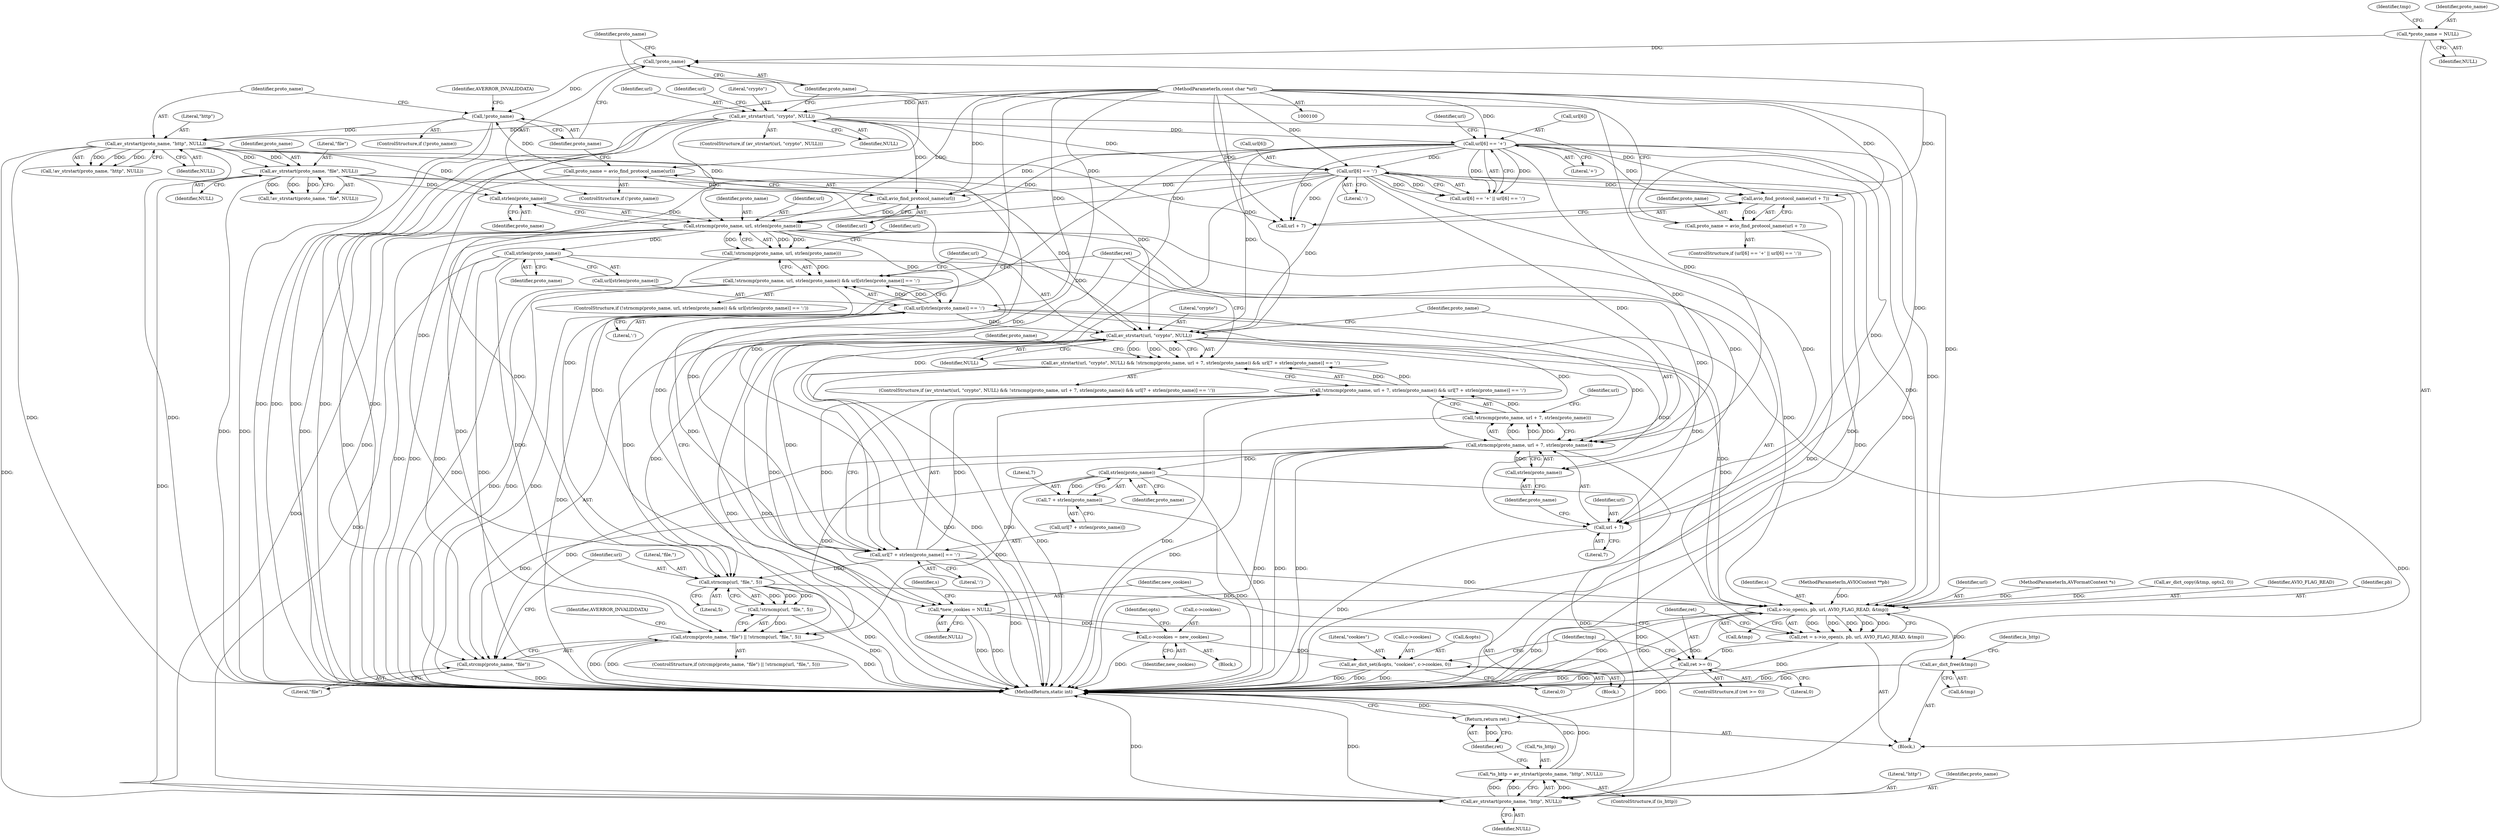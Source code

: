 digraph "1_FFmpeg_189ff4219644532bdfa7bab28dfedaee4d6d4021@API" {
"1000189" [label="(Call,strlen(proto_name))"];
"1000177" [label="(Call,av_strstart(proto_name, \"file\", NULL))"];
"1000172" [label="(Call,av_strstart(proto_name, \"http\", NULL))"];
"1000165" [label="(Call,!proto_name)"];
"1000158" [label="(Call,!proto_name)"];
"1000151" [label="(Call,proto_name = avio_find_protocol_name(url + 7))"];
"1000153" [label="(Call,avio_find_protocol_name(url + 7))"];
"1000141" [label="(Call,url[6] == '+')"];
"1000134" [label="(Call,av_strstart(url, \"crypto\", NULL))"];
"1000103" [label="(MethodParameterIn,const char *url)"];
"1000146" [label="(Call,url[6] == ':')"];
"1000119" [label="(Call,*proto_name = NULL)"];
"1000160" [label="(Call,proto_name = avio_find_protocol_name(url))"];
"1000162" [label="(Call,avio_find_protocol_name(url))"];
"1000186" [label="(Call,strncmp(proto_name, url, strlen(proto_name)))"];
"1000185" [label="(Call,!strncmp(proto_name, url, strlen(proto_name)))"];
"1000184" [label="(Call,!strncmp(proto_name, url, strlen(proto_name)) && url[strlen(proto_name)] == ':')"];
"1000191" [label="(Call,url[strlen(proto_name)] == ':')"];
"1000200" [label="(Call,av_strstart(url, \"crypto\", NULL))"];
"1000199" [label="(Call,av_strstart(url, \"crypto\", NULL) && !strncmp(proto_name, url + 7, strlen(proto_name)) && url[7 + strlen(proto_name)] == ':')"];
"1000206" [label="(Call,strncmp(proto_name, url + 7, strlen(proto_name)))"];
"1000205" [label="(Call,!strncmp(proto_name, url + 7, strlen(proto_name)))"];
"1000204" [label="(Call,!strncmp(proto_name, url + 7, strlen(proto_name)) && url[7 + strlen(proto_name)] == ':')"];
"1000218" [label="(Call,strlen(proto_name))"];
"1000216" [label="(Call,7 + strlen(proto_name))"];
"1000223" [label="(Call,strcmp(proto_name, \"file\") || !strncmp(url, \"file,\", 5))"];
"1000224" [label="(Call,strcmp(proto_name, \"file\"))"];
"1000296" [label="(Call,av_strstart(proto_name, \"http\", NULL))"];
"1000293" [label="(Call,*is_http = av_strstart(proto_name, \"http\", NULL))"];
"1000208" [label="(Call,url + 7)"];
"1000213" [label="(Call,url[7 + strlen(proto_name)] == ':')"];
"1000228" [label="(Call,strncmp(url, \"file,\", 5))"];
"1000227" [label="(Call,!strncmp(url, \"file,\", 5))"];
"1000236" [label="(Call,s->io_open(s, pb, url, AVIO_FLAG_READ, &tmp))"];
"1000234" [label="(Call,ret = s->io_open(s, pb, url, AVIO_FLAG_READ, &tmp))"];
"1000244" [label="(Call,ret >= 0)"];
"1000300" [label="(Return,return ret;)"];
"1000288" [label="(Call,av_dict_free(&tmp))"];
"1000249" [label="(Call,*new_cookies = NULL)"];
"1000275" [label="(Call,c->cookies = new_cookies)"];
"1000280" [label="(Call,av_dict_set(&opts, \"cookies\", c->cookies, 0))"];
"1000194" [label="(Call,strlen(proto_name))"];
"1000211" [label="(Call,strlen(proto_name))"];
"1000174" [label="(Literal,\"http\")"];
"1000209" [label="(Identifier,url)"];
"1000216" [label="(Call,7 + strlen(proto_name))"];
"1000235" [label="(Identifier,ret)"];
"1000146" [label="(Call,url[6] == ':')"];
"1000296" [label="(Call,av_strstart(proto_name, \"http\", NULL))"];
"1000234" [label="(Call,ret = s->io_open(s, pb, url, AVIO_FLAG_READ, &tmp))"];
"1000173" [label="(Identifier,proto_name)"];
"1000213" [label="(Call,url[7 + strlen(proto_name)] == ':')"];
"1000133" [label="(ControlStructure,if (av_strstart(url, \"crypto\", NULL)))"];
"1000243" [label="(ControlStructure,if (ret >= 0))"];
"1000237" [label="(Identifier,s)"];
"1000196" [label="(Literal,':')"];
"1000211" [label="(Call,strlen(proto_name))"];
"1000199" [label="(Call,av_strstart(url, \"crypto\", NULL) && !strncmp(proto_name, url + 7, strlen(proto_name)) && url[7 + strlen(proto_name)] == ':')"];
"1000226" [label="(Literal,\"file\")"];
"1000171" [label="(Call,!av_strstart(proto_name, \"http\", NULL))"];
"1000279" [label="(Identifier,new_cookies)"];
"1000291" [label="(ControlStructure,if (is_http))"];
"1000143" [label="(Identifier,url)"];
"1000193" [label="(Identifier,url)"];
"1000227" [label="(Call,!strncmp(url, \"file,\", 5))"];
"1000158" [label="(Call,!proto_name)"];
"1000236" [label="(Call,s->io_open(s, pb, url, AVIO_FLAG_READ, &tmp))"];
"1000220" [label="(Literal,':')"];
"1000140" [label="(Call,url[6] == '+' || url[6] == ':')"];
"1000102" [label="(MethodParameterIn,AVIOContext **pb)"];
"1000250" [label="(Identifier,new_cookies)"];
"1000218" [label="(Call,strlen(proto_name))"];
"1000151" [label="(Call,proto_name = avio_find_protocol_name(url + 7))"];
"1000270" [label="(Block,)"];
"1000247" [label="(Block,)"];
"1000208" [label="(Call,url + 7)"];
"1000125" [label="(Identifier,tmp)"];
"1000239" [label="(Identifier,url)"];
"1000301" [label="(Identifier,ret)"];
"1000179" [label="(Literal,\"file\")"];
"1000190" [label="(Identifier,proto_name)"];
"1000160" [label="(Call,proto_name = avio_find_protocol_name(url))"];
"1000206" [label="(Call,strncmp(proto_name, url + 7, strlen(proto_name)))"];
"1000298" [label="(Literal,\"http\")"];
"1000244" [label="(Call,ret >= 0)"];
"1000120" [label="(Identifier,proto_name)"];
"1000191" [label="(Call,url[strlen(proto_name)] == ':')"];
"1000288" [label="(Call,av_dict_free(&tmp))"];
"1000297" [label="(Identifier,proto_name)"];
"1000198" [label="(ControlStructure,if (av_strstart(url, \"crypto\", NULL) && !strncmp(proto_name, url + 7, strlen(proto_name)) && url[7 + strlen(proto_name)] == ':'))"];
"1000136" [label="(Literal,\"crypto\")"];
"1000203" [label="(Identifier,NULL)"];
"1000101" [label="(MethodParameterIn,AVFormatContext *s)"];
"1000282" [label="(Identifier,opts)"];
"1000284" [label="(Call,c->cookies)"];
"1000177" [label="(Call,av_strstart(proto_name, \"file\", NULL))"];
"1000180" [label="(Identifier,NULL)"];
"1000142" [label="(Call,url[6])"];
"1000153" [label="(Call,avio_find_protocol_name(url + 7))"];
"1000225" [label="(Identifier,proto_name)"];
"1000189" [label="(Call,strlen(proto_name))"];
"1000212" [label="(Identifier,proto_name)"];
"1000184" [label="(Call,!strncmp(proto_name, url, strlen(proto_name)) && url[strlen(proto_name)] == ':')"];
"1000299" [label="(Identifier,NULL)"];
"1000230" [label="(Literal,\"file,\")"];
"1000163" [label="(Identifier,url)"];
"1000187" [label="(Identifier,proto_name)"];
"1000152" [label="(Identifier,proto_name)"];
"1000147" [label="(Call,url[6])"];
"1000215" [label="(Identifier,url)"];
"1000141" [label="(Call,url[6] == '+')"];
"1000148" [label="(Identifier,url)"];
"1000229" [label="(Identifier,url)"];
"1000251" [label="(Identifier,NULL)"];
"1000103" [label="(MethodParameterIn,const char *url)"];
"1000224" [label="(Call,strcmp(proto_name, \"file\"))"];
"1000223" [label="(Call,strcmp(proto_name, \"file\") || !strncmp(url, \"file,\", 5))"];
"1000128" [label="(Call,av_dict_copy(&tmp, opts2, 0))"];
"1000205" [label="(Call,!strncmp(proto_name, url + 7, strlen(proto_name)))"];
"1000150" [label="(Literal,':')"];
"1000214" [label="(Call,url[7 + strlen(proto_name)])"];
"1000287" [label="(Literal,0)"];
"1000276" [label="(Call,c->cookies)"];
"1000161" [label="(Identifier,proto_name)"];
"1000256" [label="(Identifier,s)"];
"1000195" [label="(Identifier,proto_name)"];
"1000249" [label="(Call,*new_cookies = NULL)"];
"1000219" [label="(Identifier,proto_name)"];
"1000188" [label="(Identifier,url)"];
"1000240" [label="(Identifier,AVIO_FLAG_READ)"];
"1000293" [label="(Call,*is_http = av_strstart(proto_name, \"http\", NULL))"];
"1000281" [label="(Call,&opts)"];
"1000165" [label="(Call,!proto_name)"];
"1000233" [label="(Identifier,AVERROR_INVALIDDATA)"];
"1000246" [label="(Literal,0)"];
"1000302" [label="(MethodReturn,static int)"];
"1000245" [label="(Identifier,ret)"];
"1000283" [label="(Literal,\"cookies\")"];
"1000166" [label="(Identifier,proto_name)"];
"1000172" [label="(Call,av_strstart(proto_name, \"http\", NULL))"];
"1000134" [label="(Call,av_strstart(url, \"crypto\", NULL))"];
"1000280" [label="(Call,av_dict_set(&opts, \"cookies\", c->cookies, 0))"];
"1000202" [label="(Literal,\"crypto\")"];
"1000217" [label="(Literal,7)"];
"1000162" [label="(Call,avio_find_protocol_name(url))"];
"1000300" [label="(Return,return ret;)"];
"1000185" [label="(Call,!strncmp(proto_name, url, strlen(proto_name)))"];
"1000207" [label="(Identifier,proto_name)"];
"1000275" [label="(Call,c->cookies = new_cookies)"];
"1000194" [label="(Call,strlen(proto_name))"];
"1000294" [label="(Call,*is_http)"];
"1000178" [label="(Identifier,proto_name)"];
"1000289" [label="(Call,&tmp)"];
"1000119" [label="(Call,*proto_name = NULL)"];
"1000231" [label="(Literal,5)"];
"1000175" [label="(Identifier,NULL)"];
"1000228" [label="(Call,strncmp(url, \"file,\", 5))"];
"1000204" [label="(Call,!strncmp(proto_name, url + 7, strlen(proto_name)) && url[7 + strlen(proto_name)] == ':')"];
"1000139" [label="(ControlStructure,if (url[6] == '+' || url[6] == ':'))"];
"1000186" [label="(Call,strncmp(proto_name, url, strlen(proto_name)))"];
"1000290" [label="(Identifier,tmp)"];
"1000192" [label="(Call,url[strlen(proto_name)])"];
"1000201" [label="(Identifier,url)"];
"1000176" [label="(Call,!av_strstart(proto_name, \"file\", NULL))"];
"1000137" [label="(Identifier,NULL)"];
"1000210" [label="(Literal,7)"];
"1000238" [label="(Identifier,pb)"];
"1000222" [label="(ControlStructure,if (strcmp(proto_name, \"file\") || !strncmp(url, \"file,\", 5)))"];
"1000157" [label="(ControlStructure,if (!proto_name))"];
"1000241" [label="(Call,&tmp)"];
"1000121" [label="(Identifier,NULL)"];
"1000159" [label="(Identifier,proto_name)"];
"1000154" [label="(Call,url + 7)"];
"1000292" [label="(Identifier,is_http)"];
"1000168" [label="(Identifier,AVERROR_INVALIDDATA)"];
"1000135" [label="(Identifier,url)"];
"1000107" [label="(Block,)"];
"1000164" [label="(ControlStructure,if (!proto_name))"];
"1000200" [label="(Call,av_strstart(url, \"crypto\", NULL))"];
"1000183" [label="(ControlStructure,if (!strncmp(proto_name, url, strlen(proto_name)) && url[strlen(proto_name)] == ':'))"];
"1000145" [label="(Literal,'+')"];
"1000189" -> "1000186"  [label="AST: "];
"1000189" -> "1000190"  [label="CFG: "];
"1000190" -> "1000189"  [label="AST: "];
"1000186" -> "1000189"  [label="CFG: "];
"1000189" -> "1000186"  [label="DDG: "];
"1000177" -> "1000189"  [label="DDG: "];
"1000172" -> "1000189"  [label="DDG: "];
"1000177" -> "1000176"  [label="AST: "];
"1000177" -> "1000180"  [label="CFG: "];
"1000178" -> "1000177"  [label="AST: "];
"1000179" -> "1000177"  [label="AST: "];
"1000180" -> "1000177"  [label="AST: "];
"1000176" -> "1000177"  [label="CFG: "];
"1000177" -> "1000302"  [label="DDG: "];
"1000177" -> "1000302"  [label="DDG: "];
"1000177" -> "1000176"  [label="DDG: "];
"1000177" -> "1000176"  [label="DDG: "];
"1000177" -> "1000176"  [label="DDG: "];
"1000172" -> "1000177"  [label="DDG: "];
"1000172" -> "1000177"  [label="DDG: "];
"1000177" -> "1000200"  [label="DDG: "];
"1000177" -> "1000249"  [label="DDG: "];
"1000177" -> "1000296"  [label="DDG: "];
"1000172" -> "1000171"  [label="AST: "];
"1000172" -> "1000175"  [label="CFG: "];
"1000173" -> "1000172"  [label="AST: "];
"1000174" -> "1000172"  [label="AST: "];
"1000175" -> "1000172"  [label="AST: "];
"1000171" -> "1000172"  [label="CFG: "];
"1000172" -> "1000302"  [label="DDG: "];
"1000172" -> "1000302"  [label="DDG: "];
"1000172" -> "1000171"  [label="DDG: "];
"1000172" -> "1000171"  [label="DDG: "];
"1000172" -> "1000171"  [label="DDG: "];
"1000165" -> "1000172"  [label="DDG: "];
"1000134" -> "1000172"  [label="DDG: "];
"1000172" -> "1000200"  [label="DDG: "];
"1000172" -> "1000249"  [label="DDG: "];
"1000172" -> "1000296"  [label="DDG: "];
"1000165" -> "1000164"  [label="AST: "];
"1000165" -> "1000166"  [label="CFG: "];
"1000166" -> "1000165"  [label="AST: "];
"1000168" -> "1000165"  [label="CFG: "];
"1000173" -> "1000165"  [label="CFG: "];
"1000165" -> "1000302"  [label="DDG: "];
"1000165" -> "1000302"  [label="DDG: "];
"1000158" -> "1000165"  [label="DDG: "];
"1000160" -> "1000165"  [label="DDG: "];
"1000158" -> "1000157"  [label="AST: "];
"1000158" -> "1000159"  [label="CFG: "];
"1000159" -> "1000158"  [label="AST: "];
"1000161" -> "1000158"  [label="CFG: "];
"1000166" -> "1000158"  [label="CFG: "];
"1000151" -> "1000158"  [label="DDG: "];
"1000119" -> "1000158"  [label="DDG: "];
"1000151" -> "1000139"  [label="AST: "];
"1000151" -> "1000153"  [label="CFG: "];
"1000152" -> "1000151"  [label="AST: "];
"1000153" -> "1000151"  [label="AST: "];
"1000159" -> "1000151"  [label="CFG: "];
"1000151" -> "1000302"  [label="DDG: "];
"1000153" -> "1000151"  [label="DDG: "];
"1000153" -> "1000154"  [label="CFG: "];
"1000154" -> "1000153"  [label="AST: "];
"1000153" -> "1000302"  [label="DDG: "];
"1000141" -> "1000153"  [label="DDG: "];
"1000134" -> "1000153"  [label="DDG: "];
"1000146" -> "1000153"  [label="DDG: "];
"1000103" -> "1000153"  [label="DDG: "];
"1000141" -> "1000140"  [label="AST: "];
"1000141" -> "1000145"  [label="CFG: "];
"1000142" -> "1000141"  [label="AST: "];
"1000145" -> "1000141"  [label="AST: "];
"1000148" -> "1000141"  [label="CFG: "];
"1000140" -> "1000141"  [label="CFG: "];
"1000141" -> "1000302"  [label="DDG: "];
"1000141" -> "1000140"  [label="DDG: "];
"1000141" -> "1000140"  [label="DDG: "];
"1000134" -> "1000141"  [label="DDG: "];
"1000103" -> "1000141"  [label="DDG: "];
"1000141" -> "1000146"  [label="DDG: "];
"1000141" -> "1000154"  [label="DDG: "];
"1000141" -> "1000162"  [label="DDG: "];
"1000141" -> "1000186"  [label="DDG: "];
"1000141" -> "1000200"  [label="DDG: "];
"1000141" -> "1000206"  [label="DDG: "];
"1000141" -> "1000208"  [label="DDG: "];
"1000141" -> "1000213"  [label="DDG: "];
"1000141" -> "1000228"  [label="DDG: "];
"1000141" -> "1000236"  [label="DDG: "];
"1000134" -> "1000133"  [label="AST: "];
"1000134" -> "1000137"  [label="CFG: "];
"1000135" -> "1000134"  [label="AST: "];
"1000136" -> "1000134"  [label="AST: "];
"1000137" -> "1000134"  [label="AST: "];
"1000143" -> "1000134"  [label="CFG: "];
"1000159" -> "1000134"  [label="CFG: "];
"1000134" -> "1000302"  [label="DDG: "];
"1000134" -> "1000302"  [label="DDG: "];
"1000134" -> "1000302"  [label="DDG: "];
"1000103" -> "1000134"  [label="DDG: "];
"1000134" -> "1000146"  [label="DDG: "];
"1000134" -> "1000154"  [label="DDG: "];
"1000134" -> "1000162"  [label="DDG: "];
"1000134" -> "1000186"  [label="DDG: "];
"1000103" -> "1000100"  [label="AST: "];
"1000103" -> "1000302"  [label="DDG: "];
"1000103" -> "1000146"  [label="DDG: "];
"1000103" -> "1000154"  [label="DDG: "];
"1000103" -> "1000162"  [label="DDG: "];
"1000103" -> "1000186"  [label="DDG: "];
"1000103" -> "1000191"  [label="DDG: "];
"1000103" -> "1000200"  [label="DDG: "];
"1000103" -> "1000206"  [label="DDG: "];
"1000103" -> "1000208"  [label="DDG: "];
"1000103" -> "1000213"  [label="DDG: "];
"1000103" -> "1000228"  [label="DDG: "];
"1000103" -> "1000236"  [label="DDG: "];
"1000146" -> "1000140"  [label="AST: "];
"1000146" -> "1000150"  [label="CFG: "];
"1000147" -> "1000146"  [label="AST: "];
"1000150" -> "1000146"  [label="AST: "];
"1000140" -> "1000146"  [label="CFG: "];
"1000146" -> "1000302"  [label="DDG: "];
"1000146" -> "1000140"  [label="DDG: "];
"1000146" -> "1000140"  [label="DDG: "];
"1000146" -> "1000154"  [label="DDG: "];
"1000146" -> "1000162"  [label="DDG: "];
"1000146" -> "1000186"  [label="DDG: "];
"1000146" -> "1000200"  [label="DDG: "];
"1000146" -> "1000206"  [label="DDG: "];
"1000146" -> "1000208"  [label="DDG: "];
"1000146" -> "1000213"  [label="DDG: "];
"1000146" -> "1000228"  [label="DDG: "];
"1000146" -> "1000236"  [label="DDG: "];
"1000119" -> "1000107"  [label="AST: "];
"1000119" -> "1000121"  [label="CFG: "];
"1000120" -> "1000119"  [label="AST: "];
"1000121" -> "1000119"  [label="AST: "];
"1000125" -> "1000119"  [label="CFG: "];
"1000160" -> "1000157"  [label="AST: "];
"1000160" -> "1000162"  [label="CFG: "];
"1000161" -> "1000160"  [label="AST: "];
"1000162" -> "1000160"  [label="AST: "];
"1000166" -> "1000160"  [label="CFG: "];
"1000160" -> "1000302"  [label="DDG: "];
"1000162" -> "1000160"  [label="DDG: "];
"1000162" -> "1000163"  [label="CFG: "];
"1000163" -> "1000162"  [label="AST: "];
"1000162" -> "1000302"  [label="DDG: "];
"1000162" -> "1000186"  [label="DDG: "];
"1000186" -> "1000185"  [label="AST: "];
"1000187" -> "1000186"  [label="AST: "];
"1000188" -> "1000186"  [label="AST: "];
"1000185" -> "1000186"  [label="CFG: "];
"1000186" -> "1000302"  [label="DDG: "];
"1000186" -> "1000302"  [label="DDG: "];
"1000186" -> "1000185"  [label="DDG: "];
"1000186" -> "1000185"  [label="DDG: "];
"1000186" -> "1000185"  [label="DDG: "];
"1000186" -> "1000191"  [label="DDG: "];
"1000186" -> "1000194"  [label="DDG: "];
"1000186" -> "1000200"  [label="DDG: "];
"1000186" -> "1000211"  [label="DDG: "];
"1000186" -> "1000223"  [label="DDG: "];
"1000186" -> "1000224"  [label="DDG: "];
"1000186" -> "1000236"  [label="DDG: "];
"1000186" -> "1000296"  [label="DDG: "];
"1000185" -> "1000184"  [label="AST: "];
"1000193" -> "1000185"  [label="CFG: "];
"1000184" -> "1000185"  [label="CFG: "];
"1000185" -> "1000302"  [label="DDG: "];
"1000185" -> "1000184"  [label="DDG: "];
"1000184" -> "1000183"  [label="AST: "];
"1000184" -> "1000191"  [label="CFG: "];
"1000191" -> "1000184"  [label="AST: "];
"1000201" -> "1000184"  [label="CFG: "];
"1000235" -> "1000184"  [label="CFG: "];
"1000184" -> "1000302"  [label="DDG: "];
"1000184" -> "1000302"  [label="DDG: "];
"1000184" -> "1000302"  [label="DDG: "];
"1000191" -> "1000184"  [label="DDG: "];
"1000191" -> "1000184"  [label="DDG: "];
"1000191" -> "1000196"  [label="CFG: "];
"1000192" -> "1000191"  [label="AST: "];
"1000196" -> "1000191"  [label="AST: "];
"1000191" -> "1000302"  [label="DDG: "];
"1000191" -> "1000200"  [label="DDG: "];
"1000191" -> "1000206"  [label="DDG: "];
"1000191" -> "1000208"  [label="DDG: "];
"1000191" -> "1000213"  [label="DDG: "];
"1000191" -> "1000228"  [label="DDG: "];
"1000191" -> "1000236"  [label="DDG: "];
"1000200" -> "1000199"  [label="AST: "];
"1000200" -> "1000203"  [label="CFG: "];
"1000201" -> "1000200"  [label="AST: "];
"1000202" -> "1000200"  [label="AST: "];
"1000203" -> "1000200"  [label="AST: "];
"1000207" -> "1000200"  [label="CFG: "];
"1000199" -> "1000200"  [label="CFG: "];
"1000200" -> "1000302"  [label="DDG: "];
"1000200" -> "1000302"  [label="DDG: "];
"1000200" -> "1000199"  [label="DDG: "];
"1000200" -> "1000199"  [label="DDG: "];
"1000200" -> "1000199"  [label="DDG: "];
"1000200" -> "1000206"  [label="DDG: "];
"1000200" -> "1000208"  [label="DDG: "];
"1000200" -> "1000213"  [label="DDG: "];
"1000200" -> "1000228"  [label="DDG: "];
"1000200" -> "1000236"  [label="DDG: "];
"1000200" -> "1000249"  [label="DDG: "];
"1000200" -> "1000296"  [label="DDG: "];
"1000199" -> "1000198"  [label="AST: "];
"1000199" -> "1000204"  [label="CFG: "];
"1000204" -> "1000199"  [label="AST: "];
"1000225" -> "1000199"  [label="CFG: "];
"1000235" -> "1000199"  [label="CFG: "];
"1000199" -> "1000302"  [label="DDG: "];
"1000199" -> "1000302"  [label="DDG: "];
"1000199" -> "1000302"  [label="DDG: "];
"1000204" -> "1000199"  [label="DDG: "];
"1000204" -> "1000199"  [label="DDG: "];
"1000206" -> "1000205"  [label="AST: "];
"1000206" -> "1000211"  [label="CFG: "];
"1000207" -> "1000206"  [label="AST: "];
"1000208" -> "1000206"  [label="AST: "];
"1000211" -> "1000206"  [label="AST: "];
"1000205" -> "1000206"  [label="CFG: "];
"1000206" -> "1000302"  [label="DDG: "];
"1000206" -> "1000302"  [label="DDG: "];
"1000206" -> "1000302"  [label="DDG: "];
"1000206" -> "1000205"  [label="DDG: "];
"1000206" -> "1000205"  [label="DDG: "];
"1000206" -> "1000205"  [label="DDG: "];
"1000211" -> "1000206"  [label="DDG: "];
"1000206" -> "1000218"  [label="DDG: "];
"1000206" -> "1000223"  [label="DDG: "];
"1000206" -> "1000224"  [label="DDG: "];
"1000206" -> "1000296"  [label="DDG: "];
"1000205" -> "1000204"  [label="AST: "];
"1000215" -> "1000205"  [label="CFG: "];
"1000204" -> "1000205"  [label="CFG: "];
"1000205" -> "1000302"  [label="DDG: "];
"1000205" -> "1000204"  [label="DDG: "];
"1000204" -> "1000213"  [label="CFG: "];
"1000213" -> "1000204"  [label="AST: "];
"1000204" -> "1000302"  [label="DDG: "];
"1000204" -> "1000302"  [label="DDG: "];
"1000213" -> "1000204"  [label="DDG: "];
"1000213" -> "1000204"  [label="DDG: "];
"1000218" -> "1000216"  [label="AST: "];
"1000218" -> "1000219"  [label="CFG: "];
"1000219" -> "1000218"  [label="AST: "];
"1000216" -> "1000218"  [label="CFG: "];
"1000218" -> "1000302"  [label="DDG: "];
"1000218" -> "1000216"  [label="DDG: "];
"1000218" -> "1000223"  [label="DDG: "];
"1000218" -> "1000224"  [label="DDG: "];
"1000218" -> "1000296"  [label="DDG: "];
"1000216" -> "1000214"  [label="AST: "];
"1000217" -> "1000216"  [label="AST: "];
"1000214" -> "1000216"  [label="CFG: "];
"1000216" -> "1000302"  [label="DDG: "];
"1000223" -> "1000222"  [label="AST: "];
"1000223" -> "1000224"  [label="CFG: "];
"1000223" -> "1000227"  [label="CFG: "];
"1000224" -> "1000223"  [label="AST: "];
"1000227" -> "1000223"  [label="AST: "];
"1000233" -> "1000223"  [label="CFG: "];
"1000235" -> "1000223"  [label="CFG: "];
"1000223" -> "1000302"  [label="DDG: "];
"1000223" -> "1000302"  [label="DDG: "];
"1000223" -> "1000302"  [label="DDG: "];
"1000194" -> "1000223"  [label="DDG: "];
"1000227" -> "1000223"  [label="DDG: "];
"1000224" -> "1000226"  [label="CFG: "];
"1000225" -> "1000224"  [label="AST: "];
"1000226" -> "1000224"  [label="AST: "];
"1000229" -> "1000224"  [label="CFG: "];
"1000224" -> "1000302"  [label="DDG: "];
"1000194" -> "1000224"  [label="DDG: "];
"1000296" -> "1000293"  [label="AST: "];
"1000296" -> "1000299"  [label="CFG: "];
"1000297" -> "1000296"  [label="AST: "];
"1000298" -> "1000296"  [label="AST: "];
"1000299" -> "1000296"  [label="AST: "];
"1000293" -> "1000296"  [label="CFG: "];
"1000296" -> "1000302"  [label="DDG: "];
"1000296" -> "1000302"  [label="DDG: "];
"1000296" -> "1000293"  [label="DDG: "];
"1000296" -> "1000293"  [label="DDG: "];
"1000296" -> "1000293"  [label="DDG: "];
"1000194" -> "1000296"  [label="DDG: "];
"1000293" -> "1000291"  [label="AST: "];
"1000294" -> "1000293"  [label="AST: "];
"1000301" -> "1000293"  [label="CFG: "];
"1000293" -> "1000302"  [label="DDG: "];
"1000293" -> "1000302"  [label="DDG: "];
"1000208" -> "1000210"  [label="CFG: "];
"1000209" -> "1000208"  [label="AST: "];
"1000210" -> "1000208"  [label="AST: "];
"1000212" -> "1000208"  [label="CFG: "];
"1000208" -> "1000302"  [label="DDG: "];
"1000213" -> "1000220"  [label="CFG: "];
"1000214" -> "1000213"  [label="AST: "];
"1000220" -> "1000213"  [label="AST: "];
"1000213" -> "1000302"  [label="DDG: "];
"1000213" -> "1000228"  [label="DDG: "];
"1000213" -> "1000236"  [label="DDG: "];
"1000228" -> "1000227"  [label="AST: "];
"1000228" -> "1000231"  [label="CFG: "];
"1000229" -> "1000228"  [label="AST: "];
"1000230" -> "1000228"  [label="AST: "];
"1000231" -> "1000228"  [label="AST: "];
"1000227" -> "1000228"  [label="CFG: "];
"1000228" -> "1000302"  [label="DDG: "];
"1000228" -> "1000227"  [label="DDG: "];
"1000228" -> "1000227"  [label="DDG: "];
"1000228" -> "1000227"  [label="DDG: "];
"1000228" -> "1000236"  [label="DDG: "];
"1000227" -> "1000302"  [label="DDG: "];
"1000236" -> "1000234"  [label="AST: "];
"1000236" -> "1000241"  [label="CFG: "];
"1000237" -> "1000236"  [label="AST: "];
"1000238" -> "1000236"  [label="AST: "];
"1000239" -> "1000236"  [label="AST: "];
"1000240" -> "1000236"  [label="AST: "];
"1000241" -> "1000236"  [label="AST: "];
"1000234" -> "1000236"  [label="CFG: "];
"1000236" -> "1000302"  [label="DDG: "];
"1000236" -> "1000302"  [label="DDG: "];
"1000236" -> "1000302"  [label="DDG: "];
"1000236" -> "1000302"  [label="DDG: "];
"1000236" -> "1000234"  [label="DDG: "];
"1000236" -> "1000234"  [label="DDG: "];
"1000236" -> "1000234"  [label="DDG: "];
"1000236" -> "1000234"  [label="DDG: "];
"1000236" -> "1000234"  [label="DDG: "];
"1000101" -> "1000236"  [label="DDG: "];
"1000102" -> "1000236"  [label="DDG: "];
"1000128" -> "1000236"  [label="DDG: "];
"1000236" -> "1000288"  [label="DDG: "];
"1000234" -> "1000107"  [label="AST: "];
"1000235" -> "1000234"  [label="AST: "];
"1000245" -> "1000234"  [label="CFG: "];
"1000234" -> "1000302"  [label="DDG: "];
"1000234" -> "1000244"  [label="DDG: "];
"1000244" -> "1000243"  [label="AST: "];
"1000244" -> "1000246"  [label="CFG: "];
"1000245" -> "1000244"  [label="AST: "];
"1000246" -> "1000244"  [label="AST: "];
"1000250" -> "1000244"  [label="CFG: "];
"1000290" -> "1000244"  [label="CFG: "];
"1000244" -> "1000302"  [label="DDG: "];
"1000244" -> "1000302"  [label="DDG: "];
"1000244" -> "1000300"  [label="DDG: "];
"1000300" -> "1000107"  [label="AST: "];
"1000300" -> "1000301"  [label="CFG: "];
"1000301" -> "1000300"  [label="AST: "];
"1000302" -> "1000300"  [label="CFG: "];
"1000300" -> "1000302"  [label="DDG: "];
"1000301" -> "1000300"  [label="DDG: "];
"1000288" -> "1000107"  [label="AST: "];
"1000288" -> "1000289"  [label="CFG: "];
"1000289" -> "1000288"  [label="AST: "];
"1000292" -> "1000288"  [label="CFG: "];
"1000288" -> "1000302"  [label="DDG: "];
"1000288" -> "1000302"  [label="DDG: "];
"1000249" -> "1000247"  [label="AST: "];
"1000249" -> "1000251"  [label="CFG: "];
"1000250" -> "1000249"  [label="AST: "];
"1000251" -> "1000249"  [label="AST: "];
"1000256" -> "1000249"  [label="CFG: "];
"1000249" -> "1000302"  [label="DDG: "];
"1000249" -> "1000302"  [label="DDG: "];
"1000249" -> "1000275"  [label="DDG: "];
"1000275" -> "1000270"  [label="AST: "];
"1000275" -> "1000279"  [label="CFG: "];
"1000276" -> "1000275"  [label="AST: "];
"1000279" -> "1000275"  [label="AST: "];
"1000282" -> "1000275"  [label="CFG: "];
"1000275" -> "1000302"  [label="DDG: "];
"1000275" -> "1000280"  [label="DDG: "];
"1000280" -> "1000247"  [label="AST: "];
"1000280" -> "1000287"  [label="CFG: "];
"1000281" -> "1000280"  [label="AST: "];
"1000283" -> "1000280"  [label="AST: "];
"1000284" -> "1000280"  [label="AST: "];
"1000287" -> "1000280"  [label="AST: "];
"1000290" -> "1000280"  [label="CFG: "];
"1000280" -> "1000302"  [label="DDG: "];
"1000280" -> "1000302"  [label="DDG: "];
"1000280" -> "1000302"  [label="DDG: "];
"1000194" -> "1000192"  [label="AST: "];
"1000194" -> "1000195"  [label="CFG: "];
"1000195" -> "1000194"  [label="AST: "];
"1000192" -> "1000194"  [label="CFG: "];
"1000194" -> "1000302"  [label="DDG: "];
"1000194" -> "1000211"  [label="DDG: "];
"1000211" -> "1000212"  [label="CFG: "];
"1000212" -> "1000211"  [label="AST: "];
}
